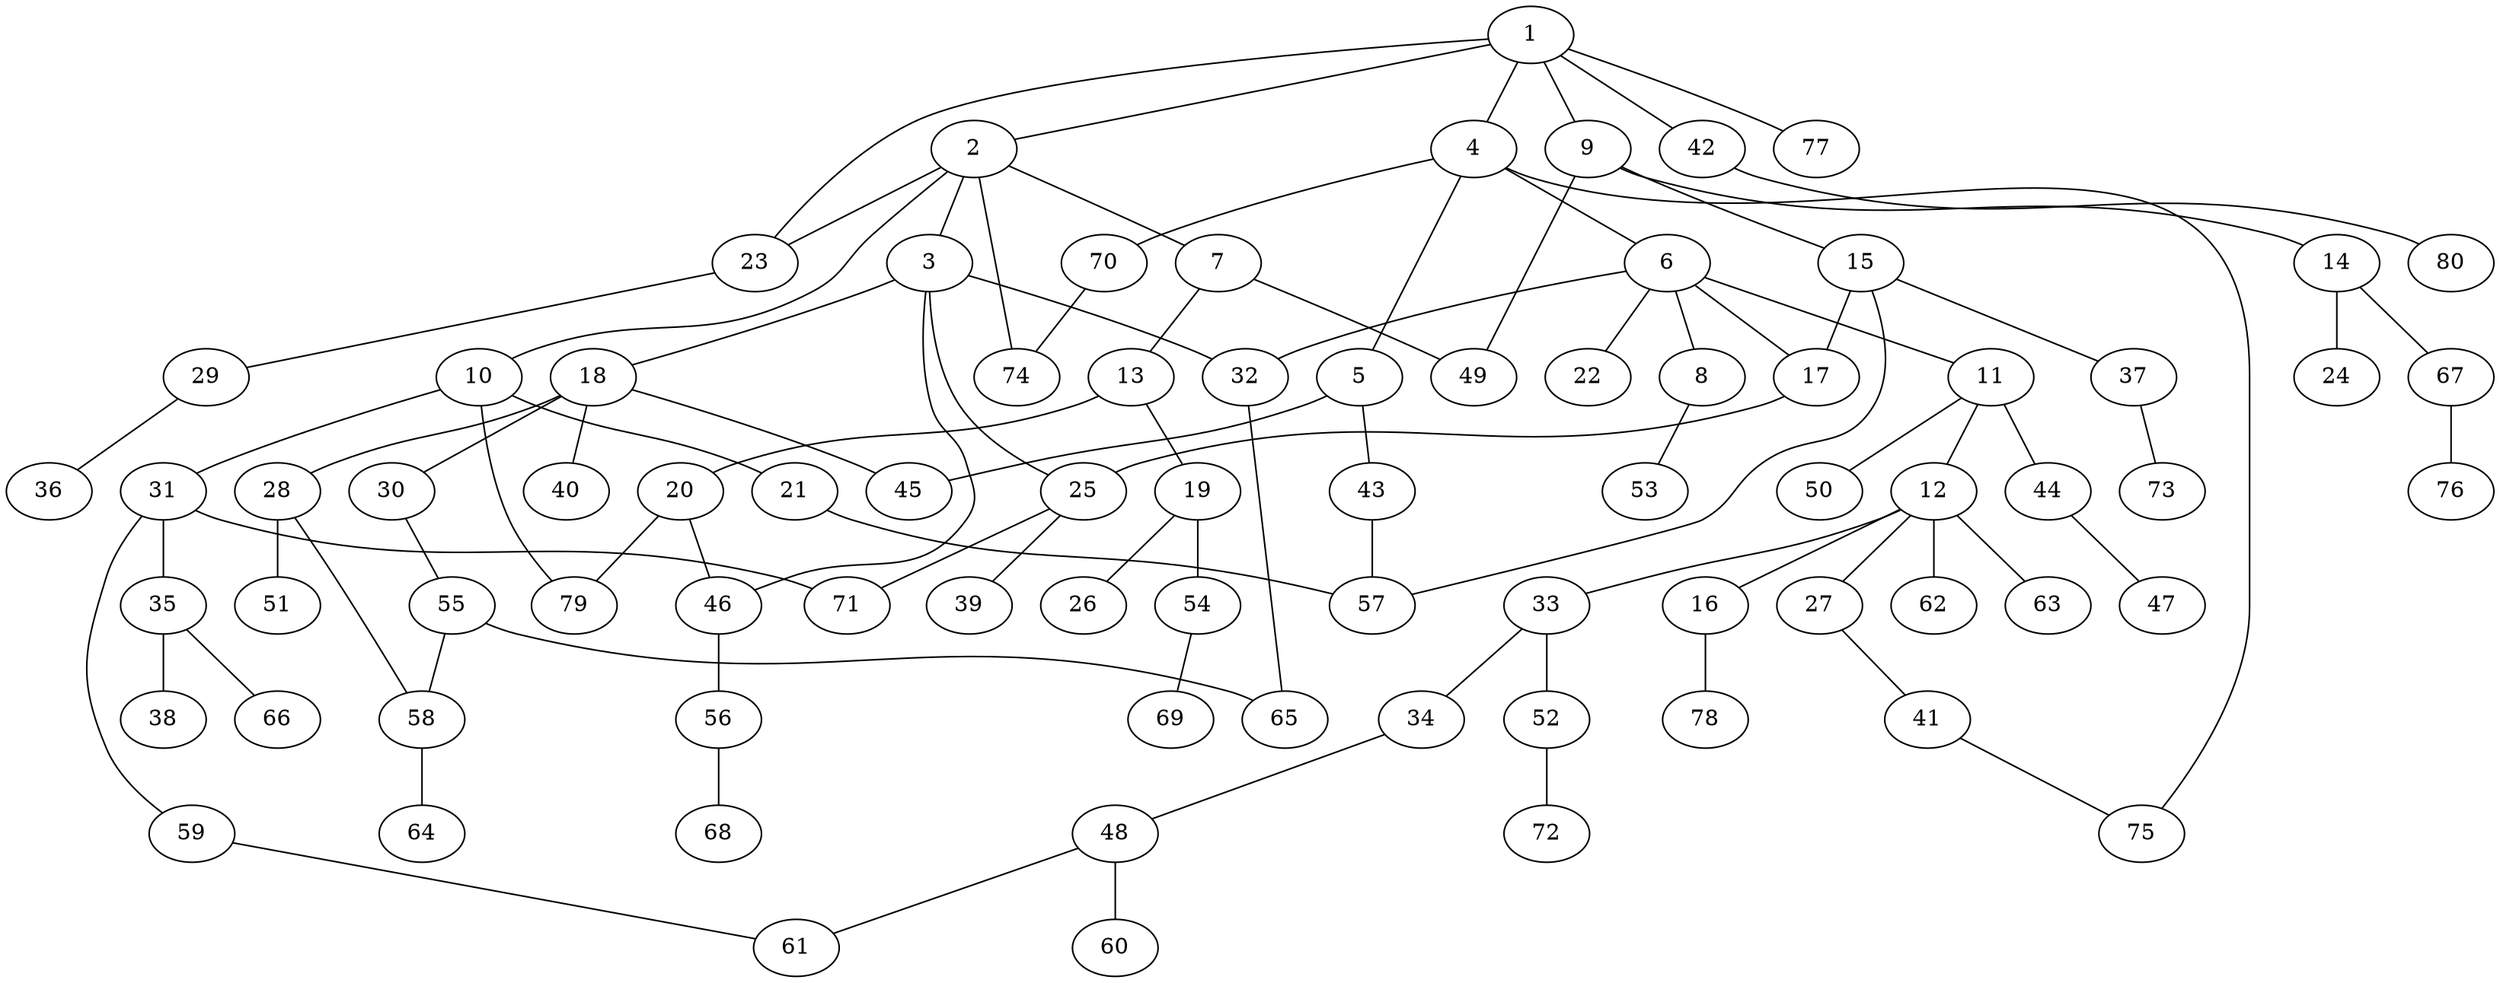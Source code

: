 graph graphname {1--2
1--4
1--9
1--23
1--42
1--77
2--3
2--7
2--10
2--23
2--74
3--18
3--25
3--32
3--46
4--5
4--6
4--70
4--75
5--43
5--45
6--8
6--11
6--17
6--22
6--32
7--13
7--49
8--53
9--14
9--15
9--49
10--21
10--31
10--79
11--12
11--44
11--50
12--16
12--27
12--33
12--62
12--63
13--19
13--20
14--24
14--67
15--17
15--37
15--57
16--78
17--25
18--28
18--30
18--40
18--45
19--26
19--54
20--46
20--79
21--57
23--29
25--39
25--71
27--41
28--51
28--58
29--36
30--55
31--35
31--59
31--71
32--65
33--34
33--52
34--48
35--38
35--66
37--73
41--75
42--80
43--57
44--47
46--56
48--60
48--61
52--72
54--69
55--58
55--65
56--68
58--64
59--61
67--76
70--74
}